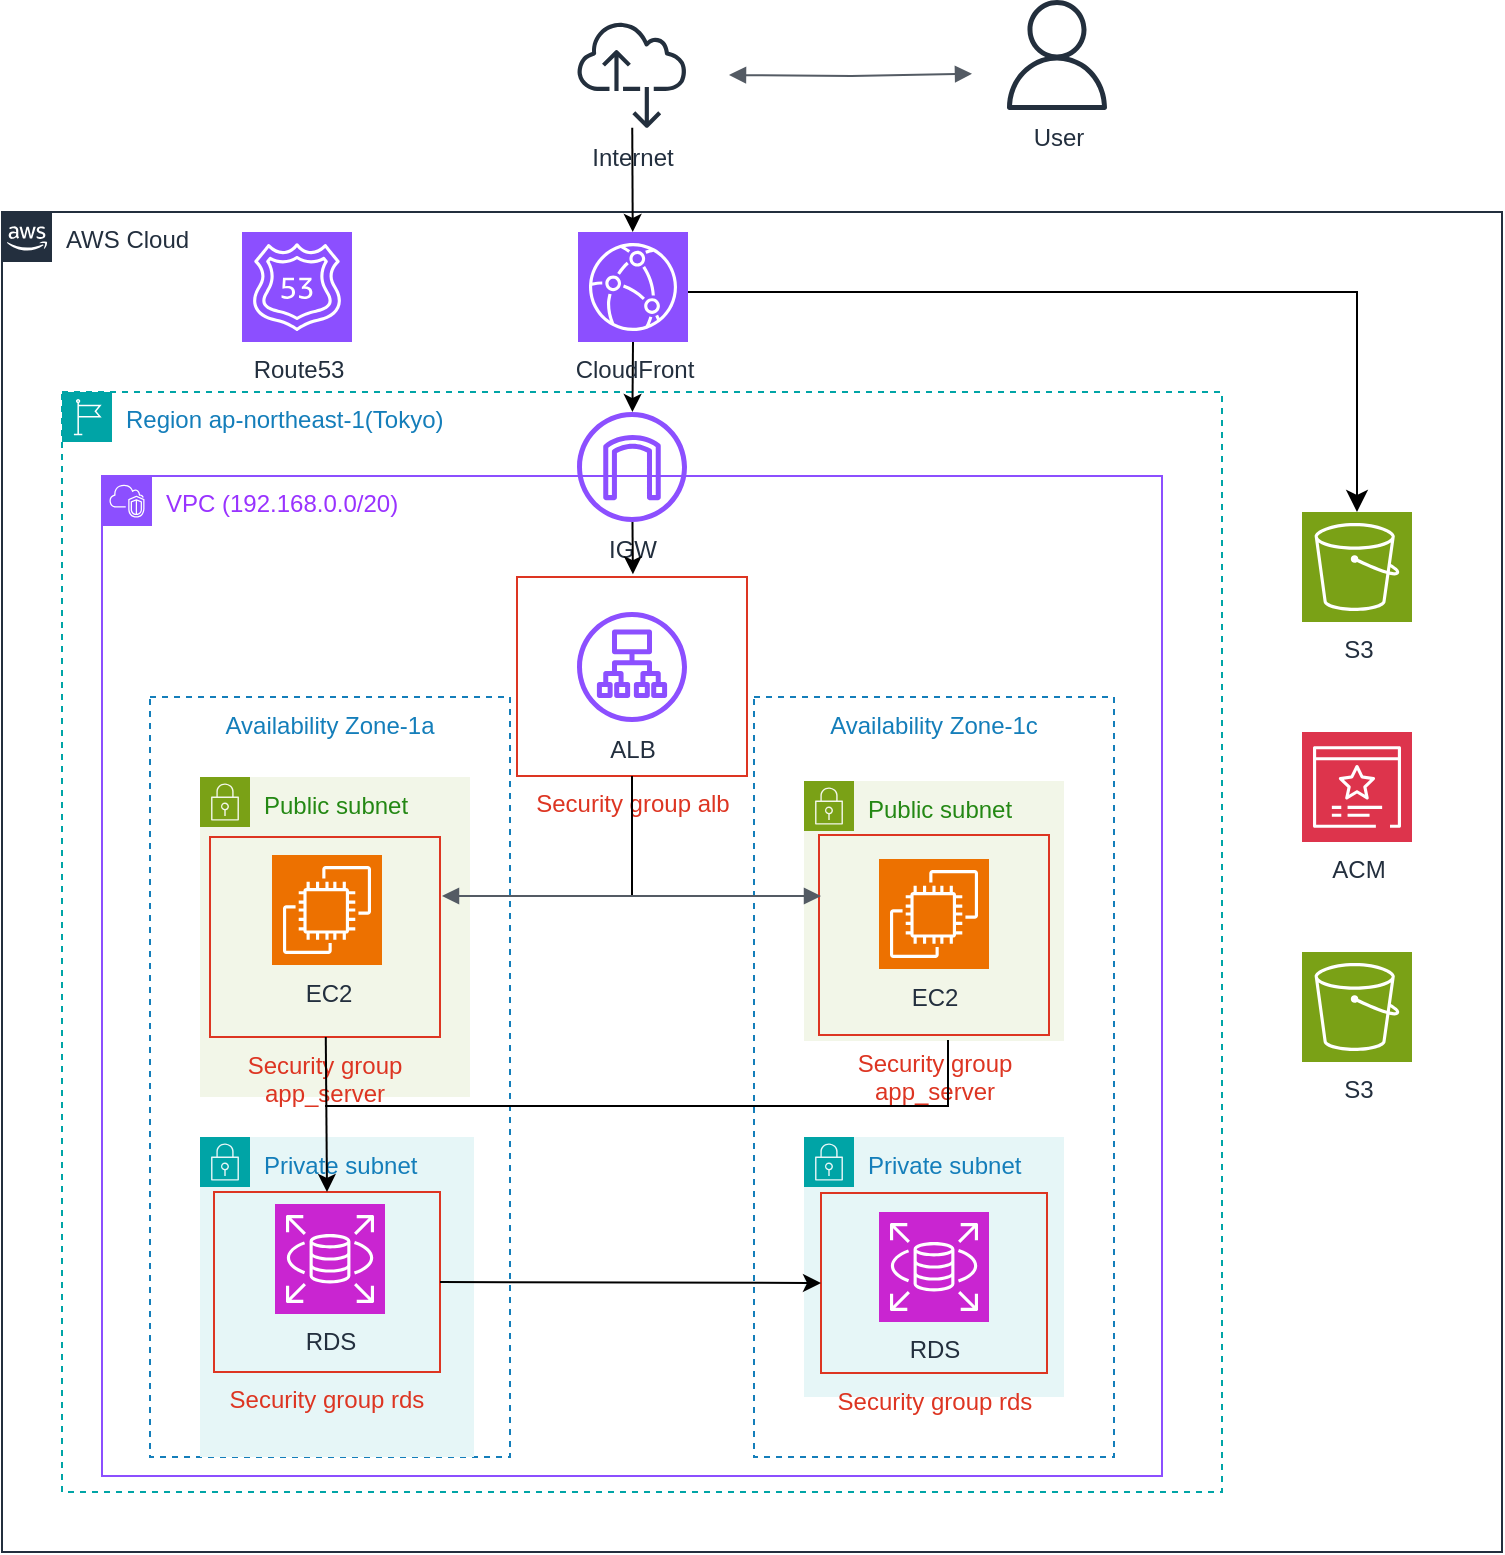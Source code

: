 <mxfile>
    <diagram id="0tS_AkVy8OuvDBqg8EwA" name="ページ2">
        <mxGraphModel dx="964" dy="878" grid="1" gridSize="10" guides="1" tooltips="1" connect="1" arrows="1" fold="1" page="1" pageScale="1" pageWidth="827" pageHeight="1169" math="0" shadow="0">
            <root>
                <mxCell id="0"/>
                <mxCell id="1" parent="0"/>
                <mxCell id="N0SrQihncv16vwkMTd4o-3" value="AWS Cloud" style="points=[[0,0],[0.25,0],[0.5,0],[0.75,0],[1,0],[1,0.25],[1,0.5],[1,0.75],[1,1],[0.75,1],[0.5,1],[0.25,1],[0,1],[0,0.75],[0,0.5],[0,0.25]];outlineConnect=0;gradientColor=none;html=1;whiteSpace=wrap;fontSize=12;fontStyle=0;container=1;pointerEvents=0;collapsible=0;recursiveResize=0;shape=mxgraph.aws4.group;grIcon=mxgraph.aws4.group_aws_cloud_alt;strokeColor=#232F3E;fillColor=none;verticalAlign=top;align=left;spacingLeft=30;fontColor=#232F3E;dashed=0;" parent="1" vertex="1">
                    <mxGeometry x="50" y="110" width="750" height="670" as="geometry"/>
                </mxCell>
                <mxCell id="N0SrQihncv16vwkMTd4o-4" value="Region ap-northeast-1(Tokyo)" style="points=[[0,0],[0.25,0],[0.5,0],[0.75,0],[1,0],[1,0.25],[1,0.5],[1,0.75],[1,1],[0.75,1],[0.5,1],[0.25,1],[0,1],[0,0.75],[0,0.5],[0,0.25]];outlineConnect=0;gradientColor=none;html=1;whiteSpace=wrap;fontSize=12;fontStyle=0;container=1;pointerEvents=0;collapsible=0;recursiveResize=0;shape=mxgraph.aws4.group;grIcon=mxgraph.aws4.group_region;strokeColor=#00A4A6;fillColor=none;verticalAlign=top;align=left;spacingLeft=30;fontColor=#147EBA;dashed=1;" parent="N0SrQihncv16vwkMTd4o-3" vertex="1">
                    <mxGeometry x="30" y="90" width="580" height="550" as="geometry"/>
                </mxCell>
                <mxCell id="N0SrQihncv16vwkMTd4o-2" value="&lt;font style=&quot;color: rgb(153, 51, 255);&quot;&gt;VPC (192.168.0.0/20)&lt;/font&gt;" style="points=[[0,0],[0.25,0],[0.5,0],[0.75,0],[1,0],[1,0.25],[1,0.5],[1,0.75],[1,1],[0.75,1],[0.5,1],[0.25,1],[0,1],[0,0.75],[0,0.5],[0,0.25]];outlineConnect=0;gradientColor=none;html=1;whiteSpace=wrap;fontSize=12;fontStyle=0;container=1;pointerEvents=0;collapsible=0;recursiveResize=0;shape=mxgraph.aws4.group;grIcon=mxgraph.aws4.group_vpc2;strokeColor=#8C4FFF;fillColor=none;verticalAlign=top;align=left;spacingLeft=30;fontColor=#AAB7B8;dashed=0;" parent="N0SrQihncv16vwkMTd4o-4" vertex="1">
                    <mxGeometry x="20" y="42" width="530" height="500" as="geometry"/>
                </mxCell>
                <mxCell id="N0SrQihncv16vwkMTd4o-5" value="Availability Zone-1a" style="fillColor=none;strokeColor=#147EBA;dashed=1;verticalAlign=top;fontStyle=0;fontColor=#147EBA;whiteSpace=wrap;html=1;" parent="N0SrQihncv16vwkMTd4o-2" vertex="1">
                    <mxGeometry x="24" y="110.5" width="180" height="380" as="geometry"/>
                </mxCell>
                <mxCell id="I-pV9gJLjYMyzgxHMYEj-2" value="Availability Zone-1c" style="fillColor=none;strokeColor=#147EBA;dashed=1;verticalAlign=top;fontStyle=0;fontColor=#147EBA;whiteSpace=wrap;html=1;" parent="N0SrQihncv16vwkMTd4o-2" vertex="1">
                    <mxGeometry x="326" y="110.5" width="180" height="380" as="geometry"/>
                </mxCell>
                <mxCell id="I-pV9gJLjYMyzgxHMYEj-3" value="Public subnet" style="points=[[0,0],[0.25,0],[0.5,0],[0.75,0],[1,0],[1,0.25],[1,0.5],[1,0.75],[1,1],[0.75,1],[0.5,1],[0.25,1],[0,1],[0,0.75],[0,0.5],[0,0.25]];outlineConnect=0;gradientColor=none;html=1;whiteSpace=wrap;fontSize=12;fontStyle=0;container=1;pointerEvents=0;collapsible=0;recursiveResize=0;shape=mxgraph.aws4.group;grIcon=mxgraph.aws4.group_security_group;grStroke=0;strokeColor=#7AA116;fillColor=#F2F6E8;verticalAlign=top;align=left;spacingLeft=30;fontColor=#248814;dashed=0;" parent="N0SrQihncv16vwkMTd4o-2" vertex="1">
                    <mxGeometry x="49" y="150.5" width="135" height="160" as="geometry"/>
                </mxCell>
                <mxCell id="Ag1GdB6lWW4XXIva31h7-1" value="EC2" style="sketch=0;points=[[0,0,0],[0.25,0,0],[0.5,0,0],[0.75,0,0],[1,0,0],[0,1,0],[0.25,1,0],[0.5,1,0],[0.75,1,0],[1,1,0],[0,0.25,0],[0,0.5,0],[0,0.75,0],[1,0.25,0],[1,0.5,0],[1,0.75,0]];outlineConnect=0;fontColor=#232F3E;fillColor=#ED7100;strokeColor=#ffffff;dashed=0;verticalLabelPosition=bottom;verticalAlign=top;align=center;html=1;fontSize=12;fontStyle=0;aspect=fixed;shape=mxgraph.aws4.resourceIcon;resIcon=mxgraph.aws4.ec2;" parent="I-pV9gJLjYMyzgxHMYEj-3" vertex="1">
                    <mxGeometry x="36" y="39" width="55" height="55" as="geometry"/>
                </mxCell>
                <mxCell id="2" value="Security group app_server" style="fillColor=none;strokeColor=#DD3522;verticalAlign=top;fontStyle=0;fontColor=#DD3522;whiteSpace=wrap;html=1;labelPosition=center;verticalLabelPosition=bottom;align=center;" parent="I-pV9gJLjYMyzgxHMYEj-3" vertex="1">
                    <mxGeometry x="5" y="30" width="115" height="100" as="geometry"/>
                </mxCell>
                <mxCell id="I-pV9gJLjYMyzgxHMYEj-4" value="Private subnet" style="points=[[0,0],[0.25,0],[0.5,0],[0.75,0],[1,0],[1,0.25],[1,0.5],[1,0.75],[1,1],[0.75,1],[0.5,1],[0.25,1],[0,1],[0,0.75],[0,0.5],[0,0.25]];outlineConnect=0;gradientColor=none;html=1;whiteSpace=wrap;fontSize=12;fontStyle=0;container=1;pointerEvents=0;collapsible=0;recursiveResize=0;shape=mxgraph.aws4.group;grIcon=mxgraph.aws4.group_security_group;grStroke=0;strokeColor=#00A4A6;fillColor=#E6F6F7;verticalAlign=top;align=left;spacingLeft=30;fontColor=#147EBA;dashed=0;" parent="N0SrQihncv16vwkMTd4o-2" vertex="1">
                    <mxGeometry x="49" y="330.5" width="137" height="160" as="geometry"/>
                </mxCell>
                <mxCell id="fveCjxuh1rEbp4cHxNdM-1" value="RDS" style="sketch=0;points=[[0,0,0],[0.25,0,0],[0.5,0,0],[0.75,0,0],[1,0,0],[0,1,0],[0.25,1,0],[0.5,1,0],[0.75,1,0],[1,1,0],[0,0.25,0],[0,0.5,0],[0,0.75,0],[1,0.25,0],[1,0.5,0],[1,0.75,0]];outlineConnect=0;fontColor=#232F3E;fillColor=#C925D1;strokeColor=#ffffff;dashed=0;verticalLabelPosition=bottom;verticalAlign=top;align=center;html=1;fontSize=12;fontStyle=0;aspect=fixed;shape=mxgraph.aws4.resourceIcon;resIcon=mxgraph.aws4.rds;" parent="I-pV9gJLjYMyzgxHMYEj-4" vertex="1">
                    <mxGeometry x="37.5" y="33.5" width="55" height="55" as="geometry"/>
                </mxCell>
                <mxCell id="4" value="Security group rds" style="fillColor=none;strokeColor=#DD3522;verticalAlign=top;fontStyle=0;fontColor=#DD3522;whiteSpace=wrap;html=1;labelPosition=center;verticalLabelPosition=bottom;align=center;" parent="I-pV9gJLjYMyzgxHMYEj-4" vertex="1">
                    <mxGeometry x="7" y="27.5" width="113" height="90" as="geometry"/>
                </mxCell>
                <mxCell id="I-pV9gJLjYMyzgxHMYEj-12" value="Public subnet" style="points=[[0,0],[0.25,0],[0.5,0],[0.75,0],[1,0],[1,0.25],[1,0.5],[1,0.75],[1,1],[0.75,1],[0.5,1],[0.25,1],[0,1],[0,0.75],[0,0.5],[0,0.25]];outlineConnect=0;gradientColor=none;html=1;whiteSpace=wrap;fontSize=12;fontStyle=0;container=1;pointerEvents=0;collapsible=0;recursiveResize=0;shape=mxgraph.aws4.group;grIcon=mxgraph.aws4.group_security_group;grStroke=0;strokeColor=#7AA116;fillColor=#F2F6E8;verticalAlign=top;align=left;spacingLeft=30;fontColor=#248814;dashed=0;" parent="N0SrQihncv16vwkMTd4o-2" vertex="1">
                    <mxGeometry x="351" y="152.5" width="130" height="130" as="geometry"/>
                </mxCell>
                <mxCell id="11" value="Security group app_server" style="fillColor=none;strokeColor=#DD3522;verticalAlign=top;fontStyle=0;fontColor=#DD3522;whiteSpace=wrap;html=1;labelPosition=center;verticalLabelPosition=bottom;align=center;" vertex="1" parent="I-pV9gJLjYMyzgxHMYEj-12">
                    <mxGeometry x="7.5" y="27" width="115" height="100" as="geometry"/>
                </mxCell>
                <mxCell id="12" value="EC2" style="sketch=0;points=[[0,0,0],[0.25,0,0],[0.5,0,0],[0.75,0,0],[1,0,0],[0,1,0],[0.25,1,0],[0.5,1,0],[0.75,1,0],[1,1,0],[0,0.25,0],[0,0.5,0],[0,0.75,0],[1,0.25,0],[1,0.5,0],[1,0.75,0]];outlineConnect=0;fontColor=#232F3E;fillColor=#ED7100;strokeColor=#ffffff;dashed=0;verticalLabelPosition=bottom;verticalAlign=top;align=center;html=1;fontSize=12;fontStyle=0;aspect=fixed;shape=mxgraph.aws4.resourceIcon;resIcon=mxgraph.aws4.ec2;" vertex="1" parent="I-pV9gJLjYMyzgxHMYEj-12">
                    <mxGeometry x="37.5" y="39" width="55" height="55" as="geometry"/>
                </mxCell>
                <mxCell id="I-pV9gJLjYMyzgxHMYEj-13" value="Private subnet" style="points=[[0,0],[0.25,0],[0.5,0],[0.75,0],[1,0],[1,0.25],[1,0.5],[1,0.75],[1,1],[0.75,1],[0.5,1],[0.25,1],[0,1],[0,0.75],[0,0.5],[0,0.25]];outlineConnect=0;gradientColor=none;html=1;whiteSpace=wrap;fontSize=12;fontStyle=0;container=1;pointerEvents=0;collapsible=0;recursiveResize=0;shape=mxgraph.aws4.group;grIcon=mxgraph.aws4.group_security_group;grStroke=0;strokeColor=#00A4A6;fillColor=#E6F6F7;verticalAlign=top;align=left;spacingLeft=30;fontColor=#147EBA;dashed=0;" parent="N0SrQihncv16vwkMTd4o-2" vertex="1">
                    <mxGeometry x="351" y="330.5" width="130" height="130" as="geometry"/>
                </mxCell>
                <mxCell id="p5qvpB2iUjAtg1sMdcBY-3" value="ALB" style="sketch=0;outlineConnect=0;fontColor=#232F3E;gradientColor=none;fillColor=#8C4FFF;strokeColor=none;dashed=0;verticalLabelPosition=bottom;verticalAlign=top;align=center;html=1;fontSize=12;fontStyle=0;aspect=fixed;pointerEvents=1;shape=mxgraph.aws4.application_load_balancer;" parent="N0SrQihncv16vwkMTd4o-2" vertex="1">
                    <mxGeometry x="237.5" y="68" width="55" height="55" as="geometry"/>
                </mxCell>
                <mxCell id="6" style="edgeStyle=none;html=1;entryX=0.5;entryY=0;entryDx=0;entryDy=0;" parent="N0SrQihncv16vwkMTd4o-2" source="2" target="4" edge="1">
                    <mxGeometry relative="1" as="geometry"/>
                </mxCell>
                <mxCell id="13" value="Security group rds" style="fillColor=none;strokeColor=#DD3522;verticalAlign=top;fontStyle=0;fontColor=#DD3522;whiteSpace=wrap;html=1;labelPosition=center;verticalLabelPosition=bottom;align=center;" vertex="1" parent="N0SrQihncv16vwkMTd4o-2">
                    <mxGeometry x="359.5" y="358.5" width="113" height="90" as="geometry"/>
                </mxCell>
                <mxCell id="14" value="RDS" style="sketch=0;points=[[0,0,0],[0.25,0,0],[0.5,0,0],[0.75,0,0],[1,0,0],[0,1,0],[0.25,1,0],[0.5,1,0],[0.75,1,0],[1,1,0],[0,0.25,0],[0,0.5,0],[0,0.75,0],[1,0.25,0],[1,0.5,0],[1,0.75,0]];outlineConnect=0;fontColor=#232F3E;fillColor=#C925D1;strokeColor=#ffffff;dashed=0;verticalLabelPosition=bottom;verticalAlign=top;align=center;html=1;fontSize=12;fontStyle=0;aspect=fixed;shape=mxgraph.aws4.resourceIcon;resIcon=mxgraph.aws4.rds;" vertex="1" parent="N0SrQihncv16vwkMTd4o-2">
                    <mxGeometry x="388.5" y="368" width="55" height="55" as="geometry"/>
                </mxCell>
                <mxCell id="3" value="Security group alb" style="fillColor=none;strokeColor=#DD3522;verticalAlign=top;fontStyle=0;fontColor=#DD3522;whiteSpace=wrap;html=1;labelPosition=center;verticalLabelPosition=bottom;align=center;textShadow=0;" parent="N0SrQihncv16vwkMTd4o-2" vertex="1">
                    <mxGeometry x="207.5" y="50.5" width="115" height="99.5" as="geometry"/>
                </mxCell>
                <mxCell id="24" value="" style="shape=partialRectangle;whiteSpace=wrap;html=1;bottom=0;right=0;fillColor=none;direction=west;" vertex="1" parent="N0SrQihncv16vwkMTd4o-2">
                    <mxGeometry x="112" y="282.5" width="311" height="32.5" as="geometry"/>
                </mxCell>
                <mxCell id="26" value="" style="line;strokeWidth=1;direction=south;html=1;" vertex="1" parent="N0SrQihncv16vwkMTd4o-2">
                    <mxGeometry x="260" y="150" width="10" height="60" as="geometry"/>
                </mxCell>
                <mxCell id="27" value="" style="edgeStyle=orthogonalEdgeStyle;html=1;endArrow=none;elbow=vertical;startArrow=block;startFill=1;strokeColor=#545B64;rounded=0;" edge="1" parent="N0SrQihncv16vwkMTd4o-2">
                    <mxGeometry width="100" relative="1" as="geometry">
                        <mxPoint x="170" y="210" as="sourcePoint"/>
                        <mxPoint x="270" y="210" as="targetPoint"/>
                        <Array as="points">
                            <mxPoint x="200" y="210"/>
                            <mxPoint x="200" y="210"/>
                        </Array>
                    </mxGeometry>
                </mxCell>
                <mxCell id="28" value="" style="edgeStyle=orthogonalEdgeStyle;html=1;endArrow=block;elbow=vertical;startArrow=none;endFill=1;strokeColor=#545B64;rounded=0;" edge="1" parent="N0SrQihncv16vwkMTd4o-2">
                    <mxGeometry width="100" relative="1" as="geometry">
                        <mxPoint x="259.5" y="210" as="sourcePoint"/>
                        <mxPoint x="359.5" y="210" as="targetPoint"/>
                    </mxGeometry>
                </mxCell>
                <mxCell id="29" style="edgeStyle=none;html=1;exitX=1;exitY=0.5;exitDx=0;exitDy=0;entryX=0;entryY=0.5;entryDx=0;entryDy=0;" edge="1" parent="N0SrQihncv16vwkMTd4o-2" source="4" target="13">
                    <mxGeometry relative="1" as="geometry"/>
                </mxCell>
                <mxCell id="p5qvpB2iUjAtg1sMdcBY-2" value="IGW" style="sketch=0;outlineConnect=0;fontColor=#232F3E;gradientColor=none;fillColor=#8C4FFF;strokeColor=none;dashed=0;verticalLabelPosition=bottom;verticalAlign=top;align=center;html=1;fontSize=12;fontStyle=0;aspect=fixed;pointerEvents=1;shape=mxgraph.aws4.internet_gateway;" parent="N0SrQihncv16vwkMTd4o-4" vertex="1">
                    <mxGeometry x="257.5" y="10" width="55" height="55" as="geometry"/>
                </mxCell>
                <mxCell id="39" style="edgeStyle=none;html=1;entryX=0.504;entryY=-0.014;entryDx=0;entryDy=0;entryPerimeter=0;" edge="1" parent="N0SrQihncv16vwkMTd4o-4" source="p5qvpB2iUjAtg1sMdcBY-2" target="3">
                    <mxGeometry relative="1" as="geometry"/>
                </mxCell>
                <mxCell id="30" value="S3" style="sketch=0;points=[[0,0,0],[0.25,0,0],[0.5,0,0],[0.75,0,0],[1,0,0],[0,1,0],[0.25,1,0],[0.5,1,0],[0.75,1,0],[1,1,0],[0,0.25,0],[0,0.5,0],[0,0.75,0],[1,0.25,0],[1,0.5,0],[1,0.75,0]];outlineConnect=0;fontColor=#232F3E;fillColor=#7AA116;strokeColor=#ffffff;dashed=0;verticalLabelPosition=bottom;verticalAlign=top;align=center;html=1;fontSize=12;fontStyle=0;aspect=fixed;shape=mxgraph.aws4.resourceIcon;resIcon=mxgraph.aws4.s3;" vertex="1" parent="N0SrQihncv16vwkMTd4o-3">
                    <mxGeometry x="650" y="150" width="55" height="55" as="geometry"/>
                </mxCell>
                <mxCell id="31" value="ACM" style="sketch=0;points=[[0,0,0],[0.25,0,0],[0.5,0,0],[0.75,0,0],[1,0,0],[0,1,0],[0.25,1,0],[0.5,1,0],[0.75,1,0],[1,1,0],[0,0.25,0],[0,0.5,0],[0,0.75,0],[1,0.25,0],[1,0.5,0],[1,0.75,0]];outlineConnect=0;fontColor=#232F3E;fillColor=#DD344C;strokeColor=#ffffff;dashed=0;verticalLabelPosition=bottom;verticalAlign=top;align=center;html=1;fontSize=12;fontStyle=0;aspect=fixed;shape=mxgraph.aws4.resourceIcon;resIcon=mxgraph.aws4.certificate_manager_3;" vertex="1" parent="N0SrQihncv16vwkMTd4o-3">
                    <mxGeometry x="650" y="260" width="55" height="55" as="geometry"/>
                </mxCell>
                <mxCell id="34" style="edgeStyle=none;html=1;exitX=0.5;exitY=1;exitDx=0;exitDy=0;exitPerimeter=0;" edge="1" parent="N0SrQihncv16vwkMTd4o-3" source="33" target="p5qvpB2iUjAtg1sMdcBY-2">
                    <mxGeometry relative="1" as="geometry"/>
                </mxCell>
                <mxCell id="33" value="CloudFront" style="sketch=0;points=[[0,0,0],[0.25,0,0],[0.5,0,0],[0.75,0,0],[1,0,0],[0,1,0],[0.25,1,0],[0.5,1,0],[0.75,1,0],[1,1,0],[0,0.25,0],[0,0.5,0],[0,0.75,0],[1,0.25,0],[1,0.5,0],[1,0.75,0]];outlineConnect=0;fontColor=#232F3E;fillColor=#8C4FFF;strokeColor=#ffffff;dashed=0;verticalLabelPosition=bottom;verticalAlign=top;align=center;html=1;fontSize=12;fontStyle=0;aspect=fixed;shape=mxgraph.aws4.resourceIcon;resIcon=mxgraph.aws4.cloudfront;" vertex="1" parent="N0SrQihncv16vwkMTd4o-3">
                    <mxGeometry x="288" y="10" width="55" height="55" as="geometry"/>
                </mxCell>
                <mxCell id="36" value="Route53" style="sketch=0;points=[[0,0,0],[0.25,0,0],[0.5,0,0],[0.75,0,0],[1,0,0],[0,1,0],[0.25,1,0],[0.5,1,0],[0.75,1,0],[1,1,0],[0,0.25,0],[0,0.5,0],[0,0.75,0],[1,0.25,0],[1,0.5,0],[1,0.75,0]];outlineConnect=0;fontColor=#232F3E;fillColor=#8C4FFF;strokeColor=#ffffff;dashed=0;verticalLabelPosition=bottom;verticalAlign=top;align=center;html=1;fontSize=12;fontStyle=0;aspect=fixed;shape=mxgraph.aws4.resourceIcon;resIcon=mxgraph.aws4.route_53;" vertex="1" parent="N0SrQihncv16vwkMTd4o-3">
                    <mxGeometry x="120" y="10" width="55" height="55" as="geometry"/>
                </mxCell>
                <mxCell id="37" value="" style="edgeStyle=segmentEdgeStyle;endArrow=classic;html=1;curved=0;rounded=0;endSize=8;startSize=8;entryX=0.5;entryY=0;entryDx=0;entryDy=0;entryPerimeter=0;" edge="1" parent="N0SrQihncv16vwkMTd4o-3" target="30">
                    <mxGeometry width="50" height="50" relative="1" as="geometry">
                        <mxPoint x="343" y="40.0" as="sourcePoint"/>
                        <mxPoint x="690" y="100.0" as="targetPoint"/>
                        <Array as="points">
                            <mxPoint x="678" y="40"/>
                        </Array>
                    </mxGeometry>
                </mxCell>
                <mxCell id="38" value="S3" style="sketch=0;points=[[0,0,0],[0.25,0,0],[0.5,0,0],[0.75,0,0],[1,0,0],[0,1,0],[0.25,1,0],[0.5,1,0],[0.75,1,0],[1,1,0],[0,0.25,0],[0,0.5,0],[0,0.75,0],[1,0.25,0],[1,0.5,0],[1,0.75,0]];outlineConnect=0;fontColor=#232F3E;fillColor=#7AA116;strokeColor=#ffffff;dashed=0;verticalLabelPosition=bottom;verticalAlign=top;align=center;html=1;fontSize=12;fontStyle=0;aspect=fixed;shape=mxgraph.aws4.resourceIcon;resIcon=mxgraph.aws4.s3;" vertex="1" parent="N0SrQihncv16vwkMTd4o-3">
                    <mxGeometry x="650" y="370" width="55" height="55" as="geometry"/>
                </mxCell>
                <mxCell id="35" value="" style="edgeStyle=none;html=1;" edge="1" parent="1" source="p5qvpB2iUjAtg1sMdcBY-4" target="33">
                    <mxGeometry relative="1" as="geometry"/>
                </mxCell>
                <mxCell id="p5qvpB2iUjAtg1sMdcBY-4" value="Internet" style="sketch=0;outlineConnect=0;fontColor=#232F3E;gradientColor=none;fillColor=#232F3D;strokeColor=none;dashed=0;verticalLabelPosition=bottom;verticalAlign=top;align=center;html=1;fontSize=12;fontStyle=0;aspect=fixed;pointerEvents=1;shape=mxgraph.aws4.internet_alt2;" parent="1" vertex="1">
                    <mxGeometry x="337.5" y="14" width="55" height="55" as="geometry"/>
                </mxCell>
                <mxCell id="p5qvpB2iUjAtg1sMdcBY-5" value="User" style="sketch=0;outlineConnect=0;fontColor=#232F3E;gradientColor=none;fillColor=#232F3D;strokeColor=none;dashed=0;verticalLabelPosition=bottom;verticalAlign=top;align=center;html=1;fontSize=12;fontStyle=0;aspect=fixed;pointerEvents=1;shape=mxgraph.aws4.user;" parent="1" vertex="1">
                    <mxGeometry x="550" y="4" width="55" height="55" as="geometry"/>
                </mxCell>
                <mxCell id="p5qvpB2iUjAtg1sMdcBY-13" value="" style="edgeStyle=orthogonalEdgeStyle;html=1;endArrow=block;elbow=vertical;startArrow=block;startFill=1;endFill=1;strokeColor=#545B64;rounded=0;" parent="1" edge="1">
                    <mxGeometry width="100" relative="1" as="geometry">
                        <mxPoint x="413.5" y="41.5" as="sourcePoint"/>
                        <mxPoint x="535" y="40.88" as="targetPoint"/>
                    </mxGeometry>
                </mxCell>
            </root>
        </mxGraphModel>
    </diagram>
</mxfile>

